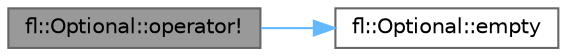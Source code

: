 digraph "fl::Optional::operator!"
{
 // INTERACTIVE_SVG=YES
 // LATEX_PDF_SIZE
  bgcolor="transparent";
  edge [fontname=Helvetica,fontsize=10,labelfontname=Helvetica,labelfontsize=10];
  node [fontname=Helvetica,fontsize=10,shape=box,height=0.2,width=0.4];
  rankdir="LR";
  Node1 [id="Node000001",label="fl::Optional::operator!",height=0.2,width=0.4,color="gray40", fillcolor="grey60", style="filled", fontcolor="black",tooltip=" "];
  Node1 -> Node2 [id="edge1_Node000001_Node000002",color="steelblue1",style="solid",tooltip=" "];
  Node2 [id="Node000002",label="fl::Optional::empty",height=0.2,width=0.4,color="grey40", fillcolor="white", style="filled",URL="$dd/dd8/classfl_1_1_optional_a0de059fb85ad1fb981c19aa9c50edee9.html#a0de059fb85ad1fb981c19aa9c50edee9",tooltip=" "];
}

